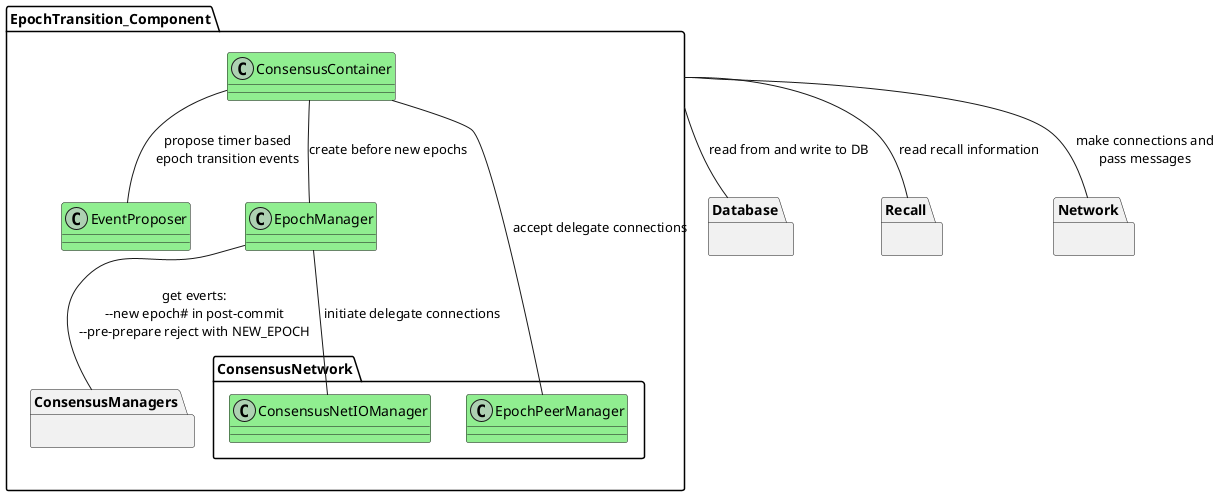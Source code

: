 
@startuml

package EpochTransition_Component{
	class EventProposer #lightgreen
	class ConsensusContainer #lightgreen
	class EpochManager #lightgreen
	ConsensusContainer -- EpochManager : create before new epochs
	ConsensusContainer -- EventProposer : propose timer based\nepoch transition events
	
	package ConsensusManagers{
	
	}
	
	package ConsensusNetwork{
		class ConsensusNetIOManager #lightgreen
		class EpochPeerManager #lightgreen 
	}
	
	ConsensusContainer --  EpochPeerManager : accept delegate connections
	EpochManager -- ConsensusNetIOManager : initiate delegate connections
	EpochManager -- ConsensusManagers : get everts:\n--new epoch# in post-commit\n--pre-prepare reject with NEW_EPOCH
}


package Database{
	
}

package Recall{
	
}

package Network{
	
}

EpochTransition_Component -- Database : read from and write to DB
EpochTransition_Component -- Recall : read recall information
EpochTransition_Component -- Network : make connections and\npass messages

@enduml

class BatchBlockConsensusManager #lightgreen
class logos::block_store
interface IRecallHandler